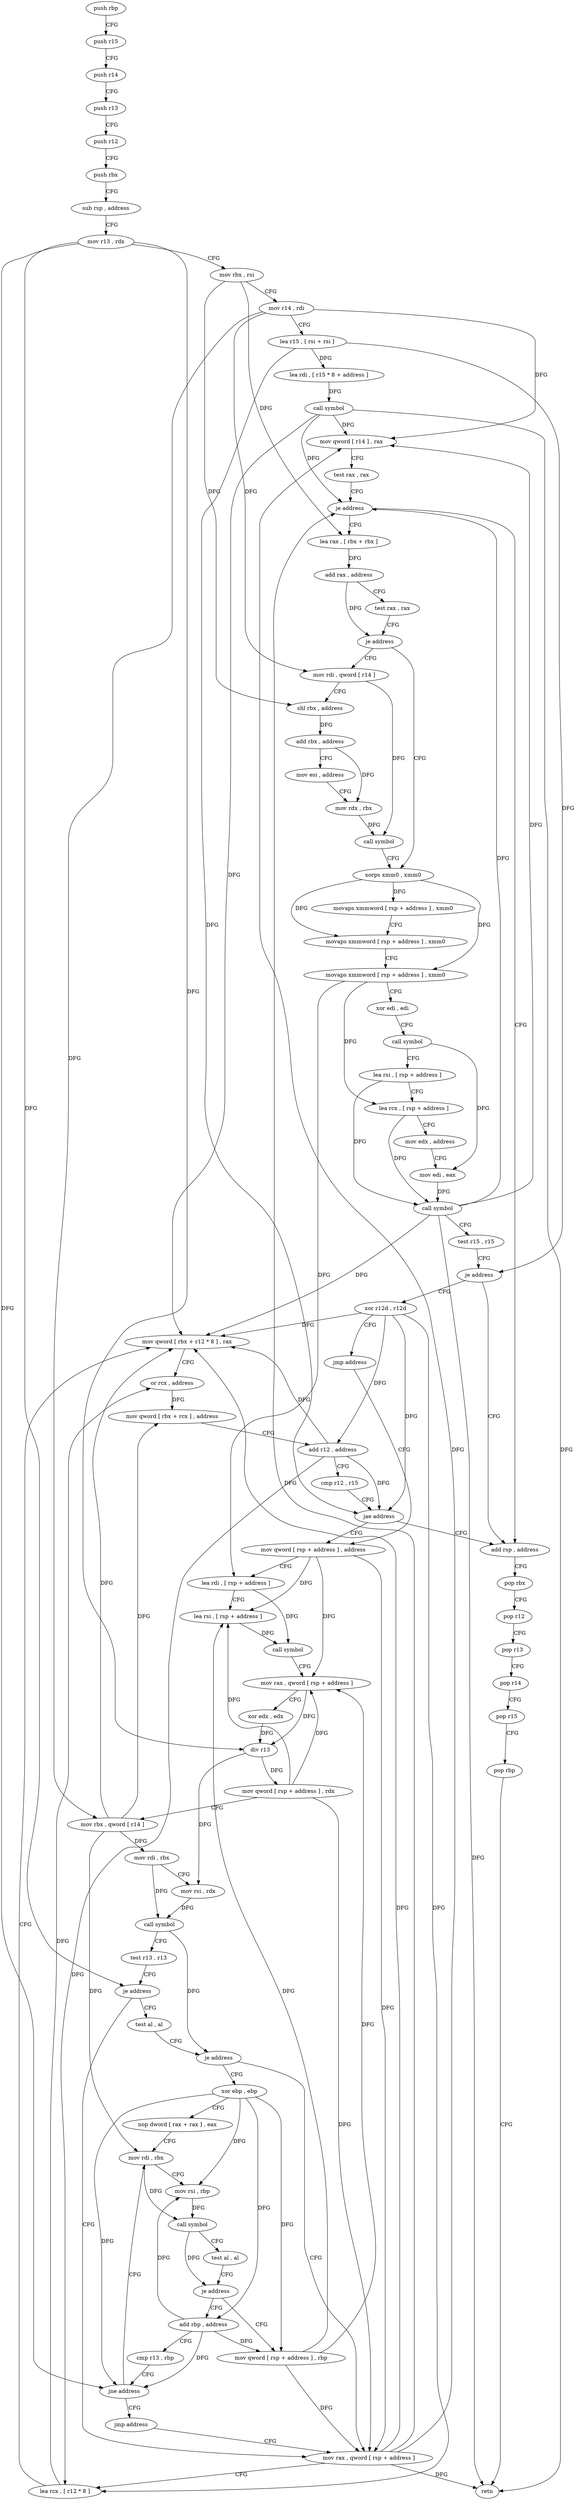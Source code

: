 digraph "func" {
"94480" [label = "push rbp" ]
"94481" [label = "push r15" ]
"94483" [label = "push r14" ]
"94485" [label = "push r13" ]
"94487" [label = "push r12" ]
"94489" [label = "push rbx" ]
"94490" [label = "sub rsp , address" ]
"94497" [label = "mov r13 , rdx" ]
"94500" [label = "mov rbx , rsi" ]
"94503" [label = "mov r14 , rdi" ]
"94506" [label = "lea r15 , [ rsi + rsi ]" ]
"94510" [label = "lea rdi , [ r15 * 8 + address ]" ]
"94518" [label = "call symbol" ]
"94523" [label = "mov qword [ r14 ] , rax" ]
"94526" [label = "test rax , rax" ]
"94529" [label = "je address" ]
"94781" [label = "add rsp , address" ]
"94535" [label = "lea rax , [ rbx + rbx ]" ]
"94788" [label = "pop rbx" ]
"94789" [label = "pop r12" ]
"94791" [label = "pop r13" ]
"94793" [label = "pop r14" ]
"94795" [label = "pop r15" ]
"94797" [label = "pop rbp" ]
"94798" [label = "retn" ]
"94539" [label = "add rax , address" ]
"94543" [label = "test rax , rax" ]
"94546" [label = "je address" ]
"94572" [label = "xorps xmm0 , xmm0" ]
"94548" [label = "mov rdi , qword [ r14 ]" ]
"94575" [label = "movaps xmmword [ rsp + address ] , xmm0" ]
"94580" [label = "movaps xmmword [ rsp + address ] , xmm0" ]
"94585" [label = "movaps xmmword [ rsp + address ] , xmm0" ]
"94590" [label = "xor edi , edi" ]
"94592" [label = "call symbol" ]
"94597" [label = "lea rsi , [ rsp + address ]" ]
"94602" [label = "lea rcx , [ rsp + address ]" ]
"94607" [label = "mov edx , address" ]
"94612" [label = "mov edi , eax" ]
"94614" [label = "call symbol" ]
"94619" [label = "test r15 , r15" ]
"94622" [label = "je address" ]
"94628" [label = "xor r12d , r12d" ]
"94551" [label = "shl rbx , address" ]
"94555" [label = "add rbx , address" ]
"94559" [label = "mov esi , address" ]
"94564" [label = "mov rdx , rbx" ]
"94567" [label = "call symbol" ]
"94631" [label = "jmp address" ]
"94683" [label = "mov qword [ rsp + address ] , address" ]
"94692" [label = "lea rdi , [ rsp + address ]" ]
"94697" [label = "lea rsi , [ rsp + address ]" ]
"94702" [label = "call symbol" ]
"94707" [label = "mov rax , qword [ rsp + address ]" ]
"94712" [label = "xor edx , edx" ]
"94714" [label = "div r13" ]
"94717" [label = "mov qword [ rsp + address ] , rdx" ]
"94722" [label = "mov rbx , qword [ r14 ]" ]
"94725" [label = "mov rdi , rbx" ]
"94728" [label = "mov rsi , rdx" ]
"94731" [label = "call symbol" ]
"94736" [label = "test r13 , r13" ]
"94739" [label = "je address" ]
"94645" [label = "mov rax , qword [ rsp + address ]" ]
"94741" [label = "test al , al" ]
"94650" [label = "lea rcx , [ r12 * 8 ]" ]
"94658" [label = "mov qword [ rbx + r12 * 8 ] , rax" ]
"94662" [label = "or rcx , address" ]
"94666" [label = "mov qword [ rbx + rcx ] , address" ]
"94674" [label = "add r12 , address" ]
"94678" [label = "cmp r12 , r15" ]
"94681" [label = "jae address" ]
"94743" [label = "je address" ]
"94745" [label = "xor ebp , ebp" ]
"94747" [label = "nop dword [ rax + rax ] , eax" ]
"94752" [label = "mov rdi , rbx" ]
"94640" [label = "mov qword [ rsp + address ] , rbp" ]
"94767" [label = "add rbp , address" ]
"94771" [label = "cmp r13 , rbp" ]
"94774" [label = "jne address" ]
"94776" [label = "jmp address" ]
"94755" [label = "mov rsi , rbp" ]
"94758" [label = "call symbol" ]
"94763" [label = "test al , al" ]
"94765" [label = "je address" ]
"94480" -> "94481" [ label = "CFG" ]
"94481" -> "94483" [ label = "CFG" ]
"94483" -> "94485" [ label = "CFG" ]
"94485" -> "94487" [ label = "CFG" ]
"94487" -> "94489" [ label = "CFG" ]
"94489" -> "94490" [ label = "CFG" ]
"94490" -> "94497" [ label = "CFG" ]
"94497" -> "94500" [ label = "CFG" ]
"94497" -> "94714" [ label = "DFG" ]
"94497" -> "94739" [ label = "DFG" ]
"94497" -> "94774" [ label = "DFG" ]
"94500" -> "94503" [ label = "CFG" ]
"94500" -> "94535" [ label = "DFG" ]
"94500" -> "94551" [ label = "DFG" ]
"94503" -> "94506" [ label = "CFG" ]
"94503" -> "94523" [ label = "DFG" ]
"94503" -> "94548" [ label = "DFG" ]
"94503" -> "94722" [ label = "DFG" ]
"94506" -> "94510" [ label = "DFG" ]
"94506" -> "94622" [ label = "DFG" ]
"94506" -> "94681" [ label = "DFG" ]
"94510" -> "94518" [ label = "DFG" ]
"94518" -> "94523" [ label = "DFG" ]
"94518" -> "94529" [ label = "DFG" ]
"94518" -> "94798" [ label = "DFG" ]
"94518" -> "94658" [ label = "DFG" ]
"94523" -> "94526" [ label = "CFG" ]
"94526" -> "94529" [ label = "CFG" ]
"94529" -> "94781" [ label = "CFG" ]
"94529" -> "94535" [ label = "CFG" ]
"94781" -> "94788" [ label = "CFG" ]
"94535" -> "94539" [ label = "DFG" ]
"94788" -> "94789" [ label = "CFG" ]
"94789" -> "94791" [ label = "CFG" ]
"94791" -> "94793" [ label = "CFG" ]
"94793" -> "94795" [ label = "CFG" ]
"94795" -> "94797" [ label = "CFG" ]
"94797" -> "94798" [ label = "CFG" ]
"94539" -> "94543" [ label = "CFG" ]
"94539" -> "94546" [ label = "DFG" ]
"94543" -> "94546" [ label = "CFG" ]
"94546" -> "94572" [ label = "CFG" ]
"94546" -> "94548" [ label = "CFG" ]
"94572" -> "94575" [ label = "DFG" ]
"94572" -> "94580" [ label = "DFG" ]
"94572" -> "94585" [ label = "DFG" ]
"94548" -> "94551" [ label = "CFG" ]
"94548" -> "94567" [ label = "DFG" ]
"94575" -> "94580" [ label = "CFG" ]
"94580" -> "94585" [ label = "CFG" ]
"94585" -> "94590" [ label = "CFG" ]
"94585" -> "94602" [ label = "DFG" ]
"94585" -> "94692" [ label = "DFG" ]
"94590" -> "94592" [ label = "CFG" ]
"94592" -> "94597" [ label = "CFG" ]
"94592" -> "94612" [ label = "DFG" ]
"94597" -> "94602" [ label = "CFG" ]
"94597" -> "94614" [ label = "DFG" ]
"94602" -> "94607" [ label = "CFG" ]
"94602" -> "94614" [ label = "DFG" ]
"94607" -> "94612" [ label = "CFG" ]
"94612" -> "94614" [ label = "DFG" ]
"94614" -> "94619" [ label = "CFG" ]
"94614" -> "94523" [ label = "DFG" ]
"94614" -> "94529" [ label = "DFG" ]
"94614" -> "94798" [ label = "DFG" ]
"94614" -> "94658" [ label = "DFG" ]
"94619" -> "94622" [ label = "CFG" ]
"94622" -> "94781" [ label = "CFG" ]
"94622" -> "94628" [ label = "CFG" ]
"94628" -> "94631" [ label = "CFG" ]
"94628" -> "94650" [ label = "DFG" ]
"94628" -> "94658" [ label = "DFG" ]
"94628" -> "94674" [ label = "DFG" ]
"94628" -> "94681" [ label = "DFG" ]
"94551" -> "94555" [ label = "DFG" ]
"94555" -> "94559" [ label = "CFG" ]
"94555" -> "94564" [ label = "DFG" ]
"94559" -> "94564" [ label = "CFG" ]
"94564" -> "94567" [ label = "DFG" ]
"94567" -> "94572" [ label = "CFG" ]
"94631" -> "94683" [ label = "CFG" ]
"94683" -> "94692" [ label = "CFG" ]
"94683" -> "94707" [ label = "DFG" ]
"94683" -> "94645" [ label = "DFG" ]
"94683" -> "94697" [ label = "DFG" ]
"94692" -> "94697" [ label = "CFG" ]
"94692" -> "94702" [ label = "DFG" ]
"94697" -> "94702" [ label = "DFG" ]
"94702" -> "94707" [ label = "CFG" ]
"94707" -> "94712" [ label = "CFG" ]
"94707" -> "94714" [ label = "DFG" ]
"94712" -> "94714" [ label = "DFG" ]
"94714" -> "94717" [ label = "DFG" ]
"94714" -> "94728" [ label = "DFG" ]
"94717" -> "94722" [ label = "CFG" ]
"94717" -> "94697" [ label = "DFG" ]
"94717" -> "94707" [ label = "DFG" ]
"94717" -> "94645" [ label = "DFG" ]
"94722" -> "94725" [ label = "DFG" ]
"94722" -> "94658" [ label = "DFG" ]
"94722" -> "94666" [ label = "DFG" ]
"94722" -> "94752" [ label = "DFG" ]
"94725" -> "94728" [ label = "CFG" ]
"94725" -> "94731" [ label = "DFG" ]
"94728" -> "94731" [ label = "DFG" ]
"94731" -> "94736" [ label = "CFG" ]
"94731" -> "94743" [ label = "DFG" ]
"94736" -> "94739" [ label = "CFG" ]
"94739" -> "94645" [ label = "CFG" ]
"94739" -> "94741" [ label = "CFG" ]
"94645" -> "94650" [ label = "CFG" ]
"94645" -> "94523" [ label = "DFG" ]
"94645" -> "94529" [ label = "DFG" ]
"94645" -> "94798" [ label = "DFG" ]
"94645" -> "94658" [ label = "DFG" ]
"94741" -> "94743" [ label = "CFG" ]
"94650" -> "94658" [ label = "CFG" ]
"94650" -> "94662" [ label = "DFG" ]
"94658" -> "94662" [ label = "CFG" ]
"94662" -> "94666" [ label = "DFG" ]
"94666" -> "94674" [ label = "CFG" ]
"94674" -> "94678" [ label = "CFG" ]
"94674" -> "94650" [ label = "DFG" ]
"94674" -> "94658" [ label = "DFG" ]
"94674" -> "94681" [ label = "DFG" ]
"94678" -> "94681" [ label = "CFG" ]
"94681" -> "94781" [ label = "CFG" ]
"94681" -> "94683" [ label = "CFG" ]
"94743" -> "94645" [ label = "CFG" ]
"94743" -> "94745" [ label = "CFG" ]
"94745" -> "94747" [ label = "CFG" ]
"94745" -> "94755" [ label = "DFG" ]
"94745" -> "94640" [ label = "DFG" ]
"94745" -> "94767" [ label = "DFG" ]
"94745" -> "94774" [ label = "DFG" ]
"94747" -> "94752" [ label = "CFG" ]
"94752" -> "94755" [ label = "CFG" ]
"94752" -> "94758" [ label = "DFG" ]
"94640" -> "94645" [ label = "DFG" ]
"94640" -> "94697" [ label = "DFG" ]
"94640" -> "94707" [ label = "DFG" ]
"94767" -> "94771" [ label = "CFG" ]
"94767" -> "94755" [ label = "DFG" ]
"94767" -> "94640" [ label = "DFG" ]
"94767" -> "94774" [ label = "DFG" ]
"94771" -> "94774" [ label = "CFG" ]
"94774" -> "94752" [ label = "CFG" ]
"94774" -> "94776" [ label = "CFG" ]
"94776" -> "94645" [ label = "CFG" ]
"94755" -> "94758" [ label = "DFG" ]
"94758" -> "94763" [ label = "CFG" ]
"94758" -> "94765" [ label = "DFG" ]
"94763" -> "94765" [ label = "CFG" ]
"94765" -> "94640" [ label = "CFG" ]
"94765" -> "94767" [ label = "CFG" ]
}
